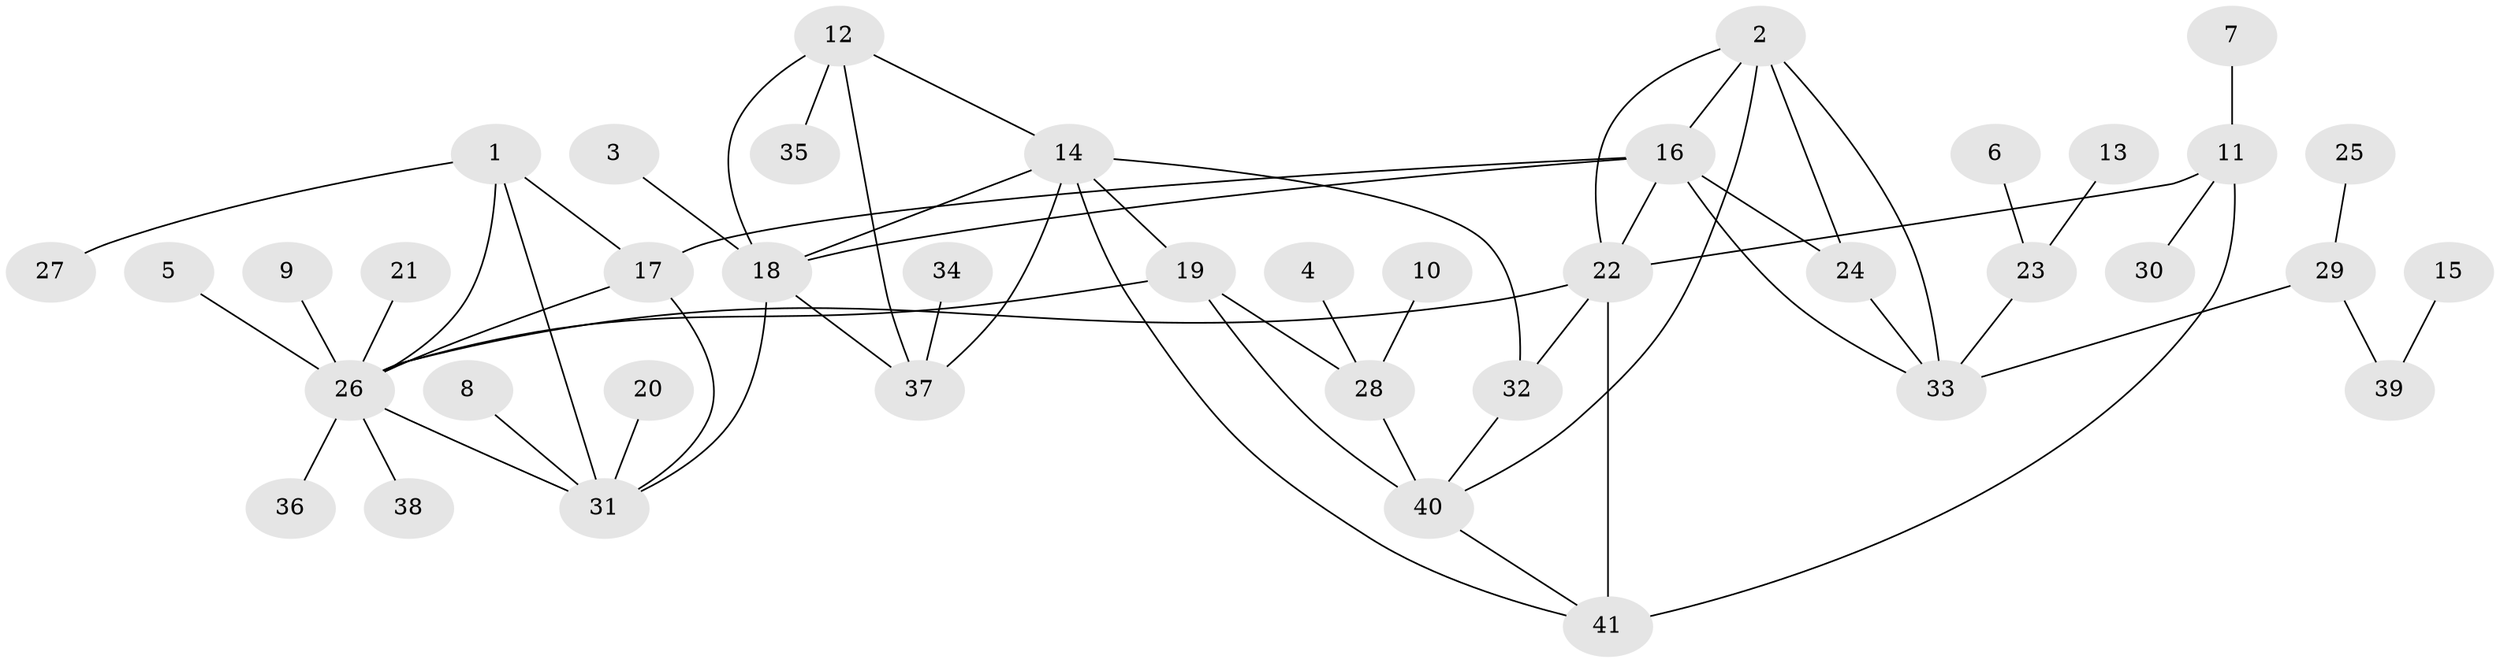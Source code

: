 // original degree distribution, {7: 0.07407407407407407, 3: 0.037037037037037035, 8: 0.04938271604938271, 12: 0.012345679012345678, 6: 0.04938271604938271, 4: 0.037037037037037035, 5: 0.037037037037037035, 1: 0.6419753086419753, 2: 0.06172839506172839}
// Generated by graph-tools (version 1.1) at 2025/02/03/09/25 03:02:39]
// undirected, 41 vertices, 60 edges
graph export_dot {
graph [start="1"]
  node [color=gray90,style=filled];
  1;
  2;
  3;
  4;
  5;
  6;
  7;
  8;
  9;
  10;
  11;
  12;
  13;
  14;
  15;
  16;
  17;
  18;
  19;
  20;
  21;
  22;
  23;
  24;
  25;
  26;
  27;
  28;
  29;
  30;
  31;
  32;
  33;
  34;
  35;
  36;
  37;
  38;
  39;
  40;
  41;
  1 -- 17 [weight=1.0];
  1 -- 26 [weight=1.0];
  1 -- 27 [weight=1.0];
  1 -- 31 [weight=1.0];
  2 -- 16 [weight=1.0];
  2 -- 22 [weight=1.0];
  2 -- 24 [weight=1.0];
  2 -- 33 [weight=1.0];
  2 -- 40 [weight=1.0];
  3 -- 18 [weight=1.0];
  4 -- 28 [weight=1.0];
  5 -- 26 [weight=1.0];
  6 -- 23 [weight=1.0];
  7 -- 11 [weight=1.0];
  8 -- 31 [weight=1.0];
  9 -- 26 [weight=1.0];
  10 -- 28 [weight=1.0];
  11 -- 22 [weight=2.0];
  11 -- 30 [weight=1.0];
  11 -- 41 [weight=1.0];
  12 -- 14 [weight=1.0];
  12 -- 18 [weight=1.0];
  12 -- 35 [weight=1.0];
  12 -- 37 [weight=1.0];
  13 -- 23 [weight=1.0];
  14 -- 18 [weight=1.0];
  14 -- 19 [weight=1.0];
  14 -- 32 [weight=1.0];
  14 -- 37 [weight=1.0];
  14 -- 41 [weight=1.0];
  15 -- 39 [weight=1.0];
  16 -- 17 [weight=1.0];
  16 -- 18 [weight=1.0];
  16 -- 22 [weight=1.0];
  16 -- 24 [weight=1.0];
  16 -- 33 [weight=1.0];
  17 -- 26 [weight=1.0];
  17 -- 31 [weight=1.0];
  18 -- 31 [weight=1.0];
  18 -- 37 [weight=1.0];
  19 -- 26 [weight=1.0];
  19 -- 28 [weight=2.0];
  19 -- 40 [weight=1.0];
  20 -- 31 [weight=1.0];
  21 -- 26 [weight=1.0];
  22 -- 26 [weight=1.0];
  22 -- 32 [weight=1.0];
  22 -- 41 [weight=2.0];
  23 -- 33 [weight=1.0];
  24 -- 33 [weight=1.0];
  25 -- 29 [weight=1.0];
  26 -- 31 [weight=1.0];
  26 -- 36 [weight=1.0];
  26 -- 38 [weight=1.0];
  28 -- 40 [weight=2.0];
  29 -- 33 [weight=1.0];
  29 -- 39 [weight=1.0];
  32 -- 40 [weight=1.0];
  34 -- 37 [weight=1.0];
  40 -- 41 [weight=1.0];
}
